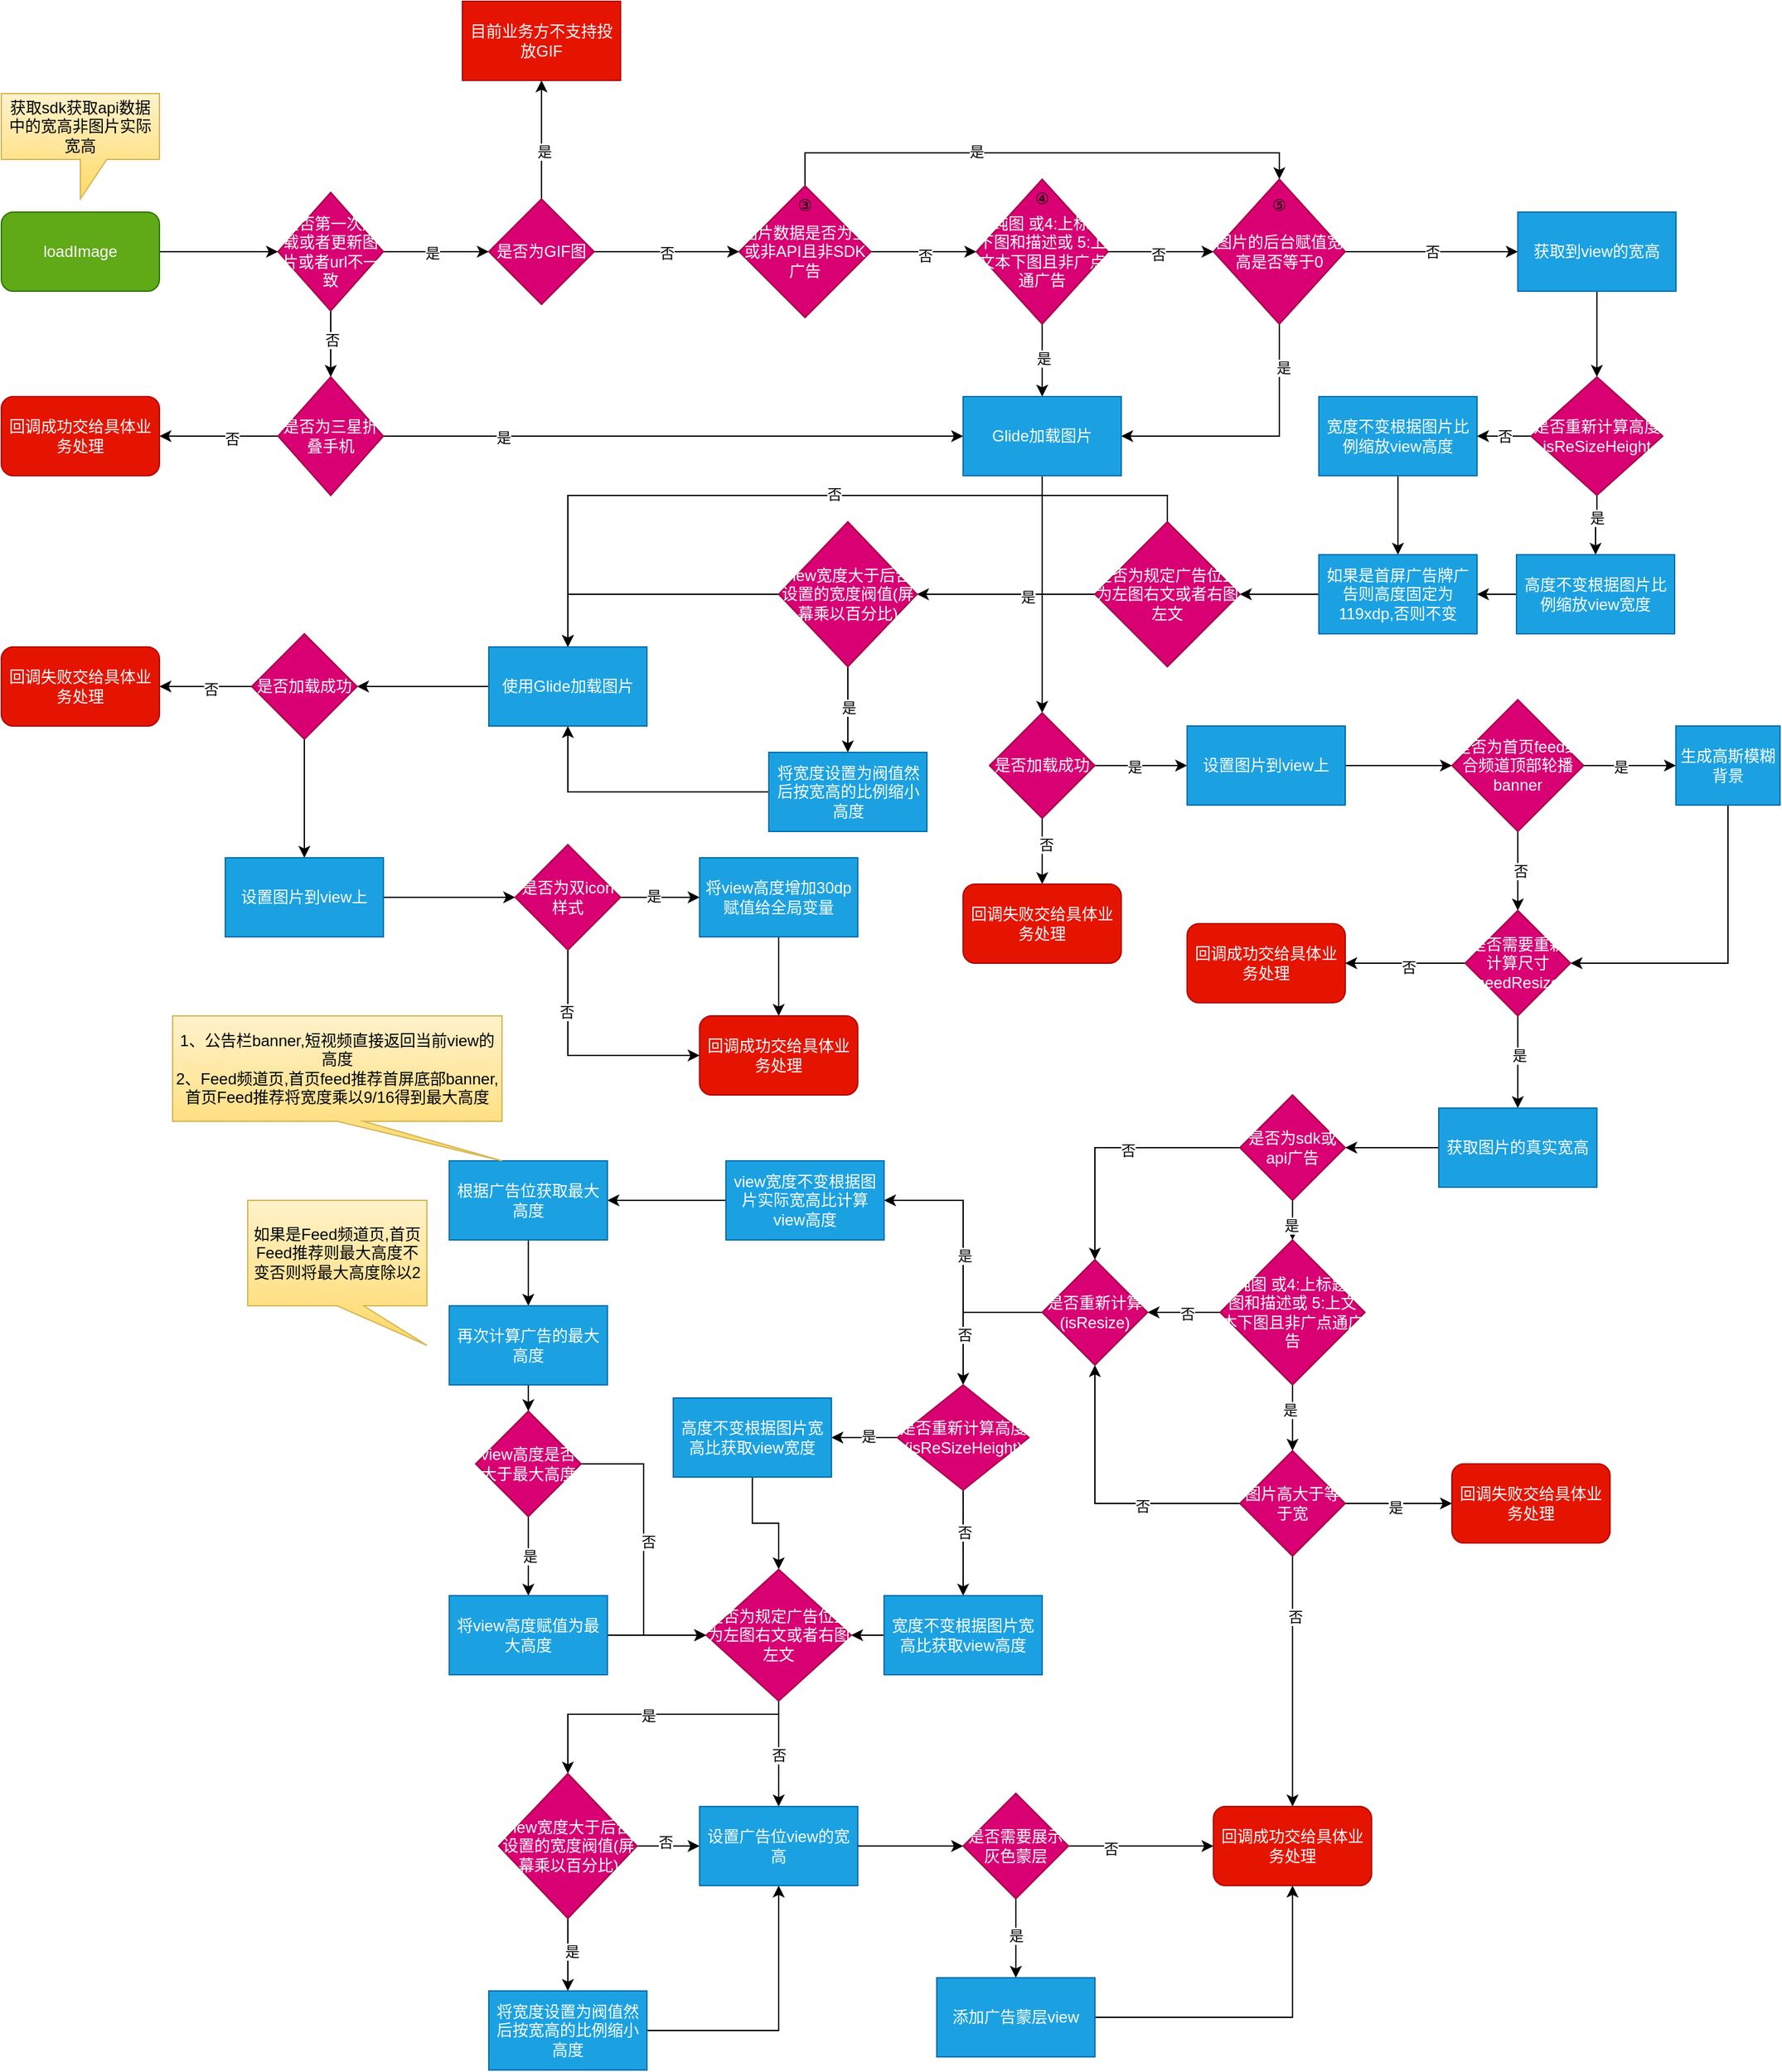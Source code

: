 <mxfile version="24.7.6">
  <diagram name="第 1 页" id="-s2dCR7IuIYRaGlUctrS">
    <mxGraphModel dx="1468" dy="763" grid="1" gridSize="10" guides="1" tooltips="1" connect="1" arrows="1" fold="1" page="1" pageScale="1" pageWidth="827" pageHeight="1169" math="0" shadow="0">
      <root>
        <mxCell id="0" />
        <mxCell id="1" parent="0" />
        <mxCell id="UE6sxcP114Fre6v7LVRV-3" value="" style="edgeStyle=orthogonalEdgeStyle;rounded=0;orthogonalLoop=1;jettySize=auto;html=1;" parent="1" source="UE6sxcP114Fre6v7LVRV-1" target="UE6sxcP114Fre6v7LVRV-2" edge="1">
          <mxGeometry relative="1" as="geometry" />
        </mxCell>
        <mxCell id="UE6sxcP114Fre6v7LVRV-1" value="loadImage" style="rounded=1;whiteSpace=wrap;html=1;fillColor=#60a917;fontColor=#ffffff;strokeColor=#2D7600;" parent="1" vertex="1">
          <mxGeometry x="90" y="240" width="120" height="60" as="geometry" />
        </mxCell>
        <mxCell id="UE6sxcP114Fre6v7LVRV-6" value="" style="edgeStyle=orthogonalEdgeStyle;rounded=0;orthogonalLoop=1;jettySize=auto;html=1;" parent="1" source="UE6sxcP114Fre6v7LVRV-2" target="UE6sxcP114Fre6v7LVRV-5" edge="1">
          <mxGeometry relative="1" as="geometry" />
        </mxCell>
        <mxCell id="12F0uaj1nr_FGg0gRZaE-1" value="是" style="edgeLabel;html=1;align=center;verticalAlign=middle;resizable=0;points=[];" vertex="1" connectable="0" parent="UE6sxcP114Fre6v7LVRV-6">
          <mxGeometry x="-0.075" y="-1" relative="1" as="geometry">
            <mxPoint as="offset" />
          </mxGeometry>
        </mxCell>
        <mxCell id="12F0uaj1nr_FGg0gRZaE-3" value="" style="edgeStyle=orthogonalEdgeStyle;rounded=0;orthogonalLoop=1;jettySize=auto;html=1;" edge="1" parent="1" source="UE6sxcP114Fre6v7LVRV-2" target="12F0uaj1nr_FGg0gRZaE-2">
          <mxGeometry relative="1" as="geometry" />
        </mxCell>
        <mxCell id="12F0uaj1nr_FGg0gRZaE-4" value="否" style="edgeLabel;html=1;align=center;verticalAlign=middle;resizable=0;points=[];" vertex="1" connectable="0" parent="12F0uaj1nr_FGg0gRZaE-3">
          <mxGeometry x="-0.127" y="1" relative="1" as="geometry">
            <mxPoint as="offset" />
          </mxGeometry>
        </mxCell>
        <mxCell id="UE6sxcP114Fre6v7LVRV-2" value="是否第一次加载或者更新图片或者url不一致" style="rhombus;whiteSpace=wrap;html=1;fillColor=#d80073;fontColor=#ffffff;strokeColor=#A50040;" parent="1" vertex="1">
          <mxGeometry x="300" y="225" width="80" height="90" as="geometry" />
        </mxCell>
        <mxCell id="UE6sxcP114Fre6v7LVRV-4" value="获取sdk获取api数据中的宽高非图片实际宽高" style="shape=callout;whiteSpace=wrap;html=1;perimeter=calloutPerimeter;fillColor=#fff2cc;strokeColor=#d6b656;gradientColor=#ffd966;" parent="1" vertex="1">
          <mxGeometry x="90" y="150" width="120" height="80" as="geometry" />
        </mxCell>
        <mxCell id="UE6sxcP114Fre6v7LVRV-8" value="" style="edgeStyle=orthogonalEdgeStyle;rounded=0;orthogonalLoop=1;jettySize=auto;html=1;" parent="1" source="UE6sxcP114Fre6v7LVRV-5" target="UE6sxcP114Fre6v7LVRV-7" edge="1">
          <mxGeometry relative="1" as="geometry" />
        </mxCell>
        <mxCell id="UE6sxcP114Fre6v7LVRV-9" value="是" style="edgeLabel;html=1;align=center;verticalAlign=middle;resizable=0;points=[];" parent="UE6sxcP114Fre6v7LVRV-8" vertex="1" connectable="0">
          <mxGeometry x="-0.2" y="-2" relative="1" as="geometry">
            <mxPoint as="offset" />
          </mxGeometry>
        </mxCell>
        <mxCell id="UE6sxcP114Fre6v7LVRV-12" value="" style="edgeStyle=orthogonalEdgeStyle;rounded=0;orthogonalLoop=1;jettySize=auto;html=1;entryX=0;entryY=0.5;entryDx=0;entryDy=0;" parent="1" source="UE6sxcP114Fre6v7LVRV-5" target="UE6sxcP114Fre6v7LVRV-13" edge="1">
          <mxGeometry relative="1" as="geometry">
            <mxPoint x="620" y="270" as="targetPoint" />
          </mxGeometry>
        </mxCell>
        <mxCell id="UE6sxcP114Fre6v7LVRV-19" value="否" style="edgeLabel;html=1;align=center;verticalAlign=middle;resizable=0;points=[];" parent="UE6sxcP114Fre6v7LVRV-12" vertex="1" connectable="0">
          <mxGeometry y="-1" relative="1" as="geometry">
            <mxPoint as="offset" />
          </mxGeometry>
        </mxCell>
        <mxCell id="UE6sxcP114Fre6v7LVRV-5" value="是否为GIF图" style="rhombus;whiteSpace=wrap;html=1;fillColor=#d80073;fontColor=#ffffff;strokeColor=#A50040;" parent="1" vertex="1">
          <mxGeometry x="460" y="230" width="80" height="80" as="geometry" />
        </mxCell>
        <mxCell id="UE6sxcP114Fre6v7LVRV-7" value="目前业务方不支持投放GIF" style="whiteSpace=wrap;html=1;fillColor=#e51400;fontColor=#ffffff;strokeColor=#B20000;" parent="1" vertex="1">
          <mxGeometry x="440" y="80" width="120" height="60" as="geometry" />
        </mxCell>
        <mxCell id="UE6sxcP114Fre6v7LVRV-17" value="" style="edgeStyle=orthogonalEdgeStyle;rounded=0;orthogonalLoop=1;jettySize=auto;html=1;" parent="1" source="UE6sxcP114Fre6v7LVRV-13" target="UE6sxcP114Fre6v7LVRV-16" edge="1">
          <mxGeometry relative="1" as="geometry" />
        </mxCell>
        <mxCell id="UE6sxcP114Fre6v7LVRV-18" value="否" style="edgeLabel;html=1;align=center;verticalAlign=middle;resizable=0;points=[];" parent="UE6sxcP114Fre6v7LVRV-17" vertex="1" connectable="0">
          <mxGeometry x="0.022" y="-3" relative="1" as="geometry">
            <mxPoint as="offset" />
          </mxGeometry>
        </mxCell>
        <mxCell id="UE6sxcP114Fre6v7LVRV-23" style="edgeStyle=orthogonalEdgeStyle;rounded=0;orthogonalLoop=1;jettySize=auto;html=1;entryX=0.5;entryY=0;entryDx=0;entryDy=0;" parent="1" source="UE6sxcP114Fre6v7LVRV-13" target="UE6sxcP114Fre6v7LVRV-20" edge="1">
          <mxGeometry relative="1" as="geometry">
            <Array as="points">
              <mxPoint x="700" y="195" />
              <mxPoint x="1060" y="195" />
            </Array>
          </mxGeometry>
        </mxCell>
        <mxCell id="UE6sxcP114Fre6v7LVRV-24" value="是" style="edgeLabel;html=1;align=center;verticalAlign=middle;resizable=0;points=[];" parent="UE6sxcP114Fre6v7LVRV-23" vertex="1" connectable="0">
          <mxGeometry x="-0.235" y="1" relative="1" as="geometry">
            <mxPoint as="offset" />
          </mxGeometry>
        </mxCell>
        <mxCell id="UE6sxcP114Fre6v7LVRV-13" value="图片数据是否为空或非API且非SDK广告" style="rhombus;whiteSpace=wrap;html=1;fillColor=#d80073;fontColor=#ffffff;strokeColor=#A50040;" parent="1" vertex="1">
          <mxGeometry x="650" y="220" width="100" height="100" as="geometry" />
        </mxCell>
        <mxCell id="UE6sxcP114Fre6v7LVRV-21" value="" style="edgeStyle=orthogonalEdgeStyle;rounded=0;orthogonalLoop=1;jettySize=auto;html=1;" parent="1" source="UE6sxcP114Fre6v7LVRV-16" target="UE6sxcP114Fre6v7LVRV-20" edge="1">
          <mxGeometry relative="1" as="geometry" />
        </mxCell>
        <mxCell id="UE6sxcP114Fre6v7LVRV-22" value="否" style="edgeLabel;html=1;align=center;verticalAlign=middle;resizable=0;points=[];" parent="UE6sxcP114Fre6v7LVRV-21" vertex="1" connectable="0">
          <mxGeometry x="-0.05" y="-2" relative="1" as="geometry">
            <mxPoint as="offset" />
          </mxGeometry>
        </mxCell>
        <mxCell id="UE6sxcP114Fre6v7LVRV-26" value="" style="edgeStyle=orthogonalEdgeStyle;rounded=0;orthogonalLoop=1;jettySize=auto;html=1;" parent="1" source="UE6sxcP114Fre6v7LVRV-16" target="UE6sxcP114Fre6v7LVRV-25" edge="1">
          <mxGeometry relative="1" as="geometry" />
        </mxCell>
        <mxCell id="UE6sxcP114Fre6v7LVRV-27" value="是" style="edgeLabel;html=1;align=center;verticalAlign=middle;resizable=0;points=[];" parent="UE6sxcP114Fre6v7LVRV-26" vertex="1" connectable="0">
          <mxGeometry x="-0.054" y="1" relative="1" as="geometry">
            <mxPoint as="offset" />
          </mxGeometry>
        </mxCell>
        <mxCell id="UE6sxcP114Fre6v7LVRV-16" value="1:纯图 或4:上标题下图和描述或 5:上文本下图且非广点通广告" style="rhombus;whiteSpace=wrap;html=1;fillColor=#d80073;fontColor=#ffffff;strokeColor=#A50040;" parent="1" vertex="1">
          <mxGeometry x="830" y="215" width="100" height="110" as="geometry" />
        </mxCell>
        <mxCell id="UE6sxcP114Fre6v7LVRV-28" style="edgeStyle=orthogonalEdgeStyle;rounded=0;orthogonalLoop=1;jettySize=auto;html=1;entryX=1;entryY=0.5;entryDx=0;entryDy=0;" parent="1" source="UE6sxcP114Fre6v7LVRV-20" target="UE6sxcP114Fre6v7LVRV-25" edge="1">
          <mxGeometry relative="1" as="geometry">
            <Array as="points">
              <mxPoint x="1060" y="410" />
            </Array>
          </mxGeometry>
        </mxCell>
        <mxCell id="UE6sxcP114Fre6v7LVRV-29" value="是" style="edgeLabel;html=1;align=center;verticalAlign=middle;resizable=0;points=[];" parent="UE6sxcP114Fre6v7LVRV-28" vertex="1" connectable="0">
          <mxGeometry x="-0.678" y="3" relative="1" as="geometry">
            <mxPoint as="offset" />
          </mxGeometry>
        </mxCell>
        <mxCell id="UE6sxcP114Fre6v7LVRV-31" value="否" style="edgeStyle=orthogonalEdgeStyle;rounded=0;orthogonalLoop=1;jettySize=auto;html=1;" parent="1" source="UE6sxcP114Fre6v7LVRV-20" target="UE6sxcP114Fre6v7LVRV-30" edge="1">
          <mxGeometry relative="1" as="geometry" />
        </mxCell>
        <mxCell id="UE6sxcP114Fre6v7LVRV-20" value="图片的后台赋值宽高是否等于0" style="rhombus;whiteSpace=wrap;html=1;fillColor=#d80073;fontColor=#ffffff;strokeColor=#A50040;" parent="1" vertex="1">
          <mxGeometry x="1010" y="215" width="100" height="110" as="geometry" />
        </mxCell>
        <mxCell id="UE6sxcP114Fre6v7LVRV-72" value="" style="edgeStyle=orthogonalEdgeStyle;rounded=0;orthogonalLoop=1;jettySize=auto;html=1;" parent="1" source="UE6sxcP114Fre6v7LVRV-25" target="UE6sxcP114Fre6v7LVRV-71" edge="1">
          <mxGeometry relative="1" as="geometry" />
        </mxCell>
        <mxCell id="UE6sxcP114Fre6v7LVRV-25" value="Glide加载图片" style="whiteSpace=wrap;html=1;fillColor=#1ba1e2;fontColor=#ffffff;strokeColor=#006EAF;" parent="1" vertex="1">
          <mxGeometry x="820" y="380" width="120" height="60" as="geometry" />
        </mxCell>
        <mxCell id="UE6sxcP114Fre6v7LVRV-33" value="" style="edgeStyle=orthogonalEdgeStyle;rounded=0;orthogonalLoop=1;jettySize=auto;html=1;" parent="1" source="UE6sxcP114Fre6v7LVRV-30" target="UE6sxcP114Fre6v7LVRV-32" edge="1">
          <mxGeometry relative="1" as="geometry" />
        </mxCell>
        <mxCell id="UE6sxcP114Fre6v7LVRV-30" value="获取到view的宽高" style="whiteSpace=wrap;html=1;fillColor=#1ba1e2;fontColor=#ffffff;strokeColor=#006EAF;" parent="1" vertex="1">
          <mxGeometry x="1241" y="240" width="120" height="60" as="geometry" />
        </mxCell>
        <mxCell id="UE6sxcP114Fre6v7LVRV-35" value="" style="edgeStyle=orthogonalEdgeStyle;rounded=0;orthogonalLoop=1;jettySize=auto;html=1;" parent="1" source="UE6sxcP114Fre6v7LVRV-32" target="UE6sxcP114Fre6v7LVRV-34" edge="1">
          <mxGeometry relative="1" as="geometry" />
        </mxCell>
        <mxCell id="UE6sxcP114Fre6v7LVRV-36" value="是" style="edgeLabel;html=1;align=center;verticalAlign=middle;resizable=0;points=[];" parent="UE6sxcP114Fre6v7LVRV-35" vertex="1" connectable="0">
          <mxGeometry x="-0.278" relative="1" as="geometry">
            <mxPoint as="offset" />
          </mxGeometry>
        </mxCell>
        <mxCell id="UE6sxcP114Fre6v7LVRV-38" value="否" style="edgeStyle=orthogonalEdgeStyle;rounded=0;orthogonalLoop=1;jettySize=auto;html=1;" parent="1" source="UE6sxcP114Fre6v7LVRV-32" target="UE6sxcP114Fre6v7LVRV-37" edge="1">
          <mxGeometry relative="1" as="geometry" />
        </mxCell>
        <mxCell id="UE6sxcP114Fre6v7LVRV-32" value="是否重新计算高度&lt;div&gt;isReSizeHeight&lt;br&gt;&lt;/div&gt;" style="rhombus;whiteSpace=wrap;html=1;fillColor=#d80073;fontColor=#ffffff;strokeColor=#A50040;" parent="1" vertex="1">
          <mxGeometry x="1251" y="365" width="100" height="90" as="geometry" />
        </mxCell>
        <mxCell id="UE6sxcP114Fre6v7LVRV-175" value="" style="edgeStyle=orthogonalEdgeStyle;rounded=0;orthogonalLoop=1;jettySize=auto;html=1;" parent="1" source="UE6sxcP114Fre6v7LVRV-34" target="UE6sxcP114Fre6v7LVRV-40" edge="1">
          <mxGeometry relative="1" as="geometry" />
        </mxCell>
        <mxCell id="UE6sxcP114Fre6v7LVRV-34" value="高度不变根据图片比例缩放view宽度" style="whiteSpace=wrap;html=1;fillColor=#1ba1e2;fontColor=#ffffff;strokeColor=#006EAF;" parent="1" vertex="1">
          <mxGeometry x="1240" y="500" width="120" height="60" as="geometry" />
        </mxCell>
        <mxCell id="UE6sxcP114Fre6v7LVRV-41" value="" style="edgeStyle=orthogonalEdgeStyle;rounded=0;orthogonalLoop=1;jettySize=auto;html=1;" parent="1" source="UE6sxcP114Fre6v7LVRV-37" target="UE6sxcP114Fre6v7LVRV-40" edge="1">
          <mxGeometry relative="1" as="geometry" />
        </mxCell>
        <mxCell id="UE6sxcP114Fre6v7LVRV-37" value="宽度不变根据图片比例缩放view高度" style="whiteSpace=wrap;html=1;fillColor=#1ba1e2;fontColor=#ffffff;strokeColor=#006EAF;" parent="1" vertex="1">
          <mxGeometry x="1090" y="380" width="120" height="60" as="geometry" />
        </mxCell>
        <mxCell id="UE6sxcP114Fre6v7LVRV-43" value="" style="edgeStyle=orthogonalEdgeStyle;rounded=0;orthogonalLoop=1;jettySize=auto;html=1;" parent="1" source="UE6sxcP114Fre6v7LVRV-40" target="UE6sxcP114Fre6v7LVRV-42" edge="1">
          <mxGeometry relative="1" as="geometry" />
        </mxCell>
        <mxCell id="UE6sxcP114Fre6v7LVRV-40" value="如果是首屏广告牌广告则高度固定为119xdp,否则不变" style="whiteSpace=wrap;html=1;fillColor=#1ba1e2;fontColor=#ffffff;strokeColor=#006EAF;" parent="1" vertex="1">
          <mxGeometry x="1090" y="500" width="120" height="60" as="geometry" />
        </mxCell>
        <mxCell id="UE6sxcP114Fre6v7LVRV-46" value="" style="edgeStyle=orthogonalEdgeStyle;rounded=0;orthogonalLoop=1;jettySize=auto;html=1;" parent="1" source="UE6sxcP114Fre6v7LVRV-42" target="UE6sxcP114Fre6v7LVRV-45" edge="1">
          <mxGeometry relative="1" as="geometry" />
        </mxCell>
        <mxCell id="UE6sxcP114Fre6v7LVRV-47" value="是" style="edgeLabel;html=1;align=center;verticalAlign=middle;resizable=0;points=[];" parent="UE6sxcP114Fre6v7LVRV-46" vertex="1" connectable="0">
          <mxGeometry x="-0.236" y="2" relative="1" as="geometry">
            <mxPoint as="offset" />
          </mxGeometry>
        </mxCell>
        <mxCell id="UE6sxcP114Fre6v7LVRV-176" style="edgeStyle=orthogonalEdgeStyle;rounded=0;orthogonalLoop=1;jettySize=auto;html=1;exitX=0.5;exitY=0;exitDx=0;exitDy=0;entryX=0.5;entryY=0;entryDx=0;entryDy=0;" parent="1" source="UE6sxcP114Fre6v7LVRV-42" target="UE6sxcP114Fre6v7LVRV-51" edge="1">
          <mxGeometry relative="1" as="geometry" />
        </mxCell>
        <mxCell id="UE6sxcP114Fre6v7LVRV-177" value="否" style="edgeLabel;html=1;align=center;verticalAlign=middle;resizable=0;points=[];" parent="UE6sxcP114Fre6v7LVRV-176" vertex="1" connectable="0">
          <mxGeometry x="-0.074" y="-1" relative="1" as="geometry">
            <mxPoint as="offset" />
          </mxGeometry>
        </mxCell>
        <mxCell id="UE6sxcP114Fre6v7LVRV-42" value="是否为规定广告位且为左图右文或者右图左文" style="rhombus;whiteSpace=wrap;html=1;fillColor=#d80073;fontColor=#ffffff;strokeColor=#A50040;" parent="1" vertex="1">
          <mxGeometry x="920" y="475" width="110" height="110" as="geometry" />
        </mxCell>
        <mxCell id="UE6sxcP114Fre6v7LVRV-49" value="" style="edgeStyle=orthogonalEdgeStyle;rounded=0;orthogonalLoop=1;jettySize=auto;html=1;" parent="1" source="UE6sxcP114Fre6v7LVRV-45" target="UE6sxcP114Fre6v7LVRV-48" edge="1">
          <mxGeometry relative="1" as="geometry" />
        </mxCell>
        <mxCell id="UE6sxcP114Fre6v7LVRV-50" value="是" style="edgeLabel;html=1;align=center;verticalAlign=middle;resizable=0;points=[];" parent="UE6sxcP114Fre6v7LVRV-49" vertex="1" connectable="0">
          <mxGeometry x="-0.044" relative="1" as="geometry">
            <mxPoint as="offset" />
          </mxGeometry>
        </mxCell>
        <mxCell id="UE6sxcP114Fre6v7LVRV-53" style="edgeStyle=orthogonalEdgeStyle;rounded=0;orthogonalLoop=1;jettySize=auto;html=1;entryX=0.5;entryY=0;entryDx=0;entryDy=0;" parent="1" source="UE6sxcP114Fre6v7LVRV-45" target="UE6sxcP114Fre6v7LVRV-51" edge="1">
          <mxGeometry relative="1" as="geometry" />
        </mxCell>
        <mxCell id="UE6sxcP114Fre6v7LVRV-45" value="view宽度大于后台设置的宽度阀值(屏幕乘以百分比)" style="rhombus;whiteSpace=wrap;html=1;fillColor=#d80073;fontColor=#ffffff;strokeColor=#A50040;" parent="1" vertex="1">
          <mxGeometry x="680" y="475" width="105" height="110" as="geometry" />
        </mxCell>
        <mxCell id="UE6sxcP114Fre6v7LVRV-52" value="" style="edgeStyle=orthogonalEdgeStyle;rounded=0;orthogonalLoop=1;jettySize=auto;html=1;" parent="1" source="UE6sxcP114Fre6v7LVRV-48" target="UE6sxcP114Fre6v7LVRV-51" edge="1">
          <mxGeometry relative="1" as="geometry" />
        </mxCell>
        <mxCell id="UE6sxcP114Fre6v7LVRV-48" value="将宽度设置为阀值然后按宽高的比例缩小高度" style="rounded=0;whiteSpace=wrap;html=1;fillColor=#1ba1e2;fontColor=#ffffff;strokeColor=#006EAF;" parent="1" vertex="1">
          <mxGeometry x="672.5" y="650" width="120" height="60" as="geometry" />
        </mxCell>
        <mxCell id="UE6sxcP114Fre6v7LVRV-55" value="" style="edgeStyle=orthogonalEdgeStyle;rounded=0;orthogonalLoop=1;jettySize=auto;html=1;" parent="1" source="UE6sxcP114Fre6v7LVRV-51" target="UE6sxcP114Fre6v7LVRV-54" edge="1">
          <mxGeometry relative="1" as="geometry" />
        </mxCell>
        <mxCell id="UE6sxcP114Fre6v7LVRV-51" value="使用Glide加载图片" style="whiteSpace=wrap;html=1;rounded=0;fillColor=#1ba1e2;fontColor=#ffffff;strokeColor=#006EAF;" parent="1" vertex="1">
          <mxGeometry x="460" y="570" width="120" height="60" as="geometry" />
        </mxCell>
        <mxCell id="UE6sxcP114Fre6v7LVRV-57" value="" style="edgeStyle=orthogonalEdgeStyle;rounded=0;orthogonalLoop=1;jettySize=auto;html=1;" parent="1" source="UE6sxcP114Fre6v7LVRV-54" target="UE6sxcP114Fre6v7LVRV-56" edge="1">
          <mxGeometry relative="1" as="geometry" />
        </mxCell>
        <mxCell id="UE6sxcP114Fre6v7LVRV-58" value="否" style="edgeLabel;html=1;align=center;verticalAlign=middle;resizable=0;points=[];" parent="UE6sxcP114Fre6v7LVRV-57" vertex="1" connectable="0">
          <mxGeometry x="-0.102" y="2" relative="1" as="geometry">
            <mxPoint as="offset" />
          </mxGeometry>
        </mxCell>
        <mxCell id="UE6sxcP114Fre6v7LVRV-60" value="" style="edgeStyle=orthogonalEdgeStyle;rounded=0;orthogonalLoop=1;jettySize=auto;html=1;" parent="1" source="UE6sxcP114Fre6v7LVRV-54" target="UE6sxcP114Fre6v7LVRV-59" edge="1">
          <mxGeometry relative="1" as="geometry" />
        </mxCell>
        <mxCell id="UE6sxcP114Fre6v7LVRV-54" value="是否加载成功" style="rhombus;whiteSpace=wrap;html=1;rounded=0;fillColor=#d80073;fontColor=#ffffff;strokeColor=#A50040;" parent="1" vertex="1">
          <mxGeometry x="280" y="560" width="80" height="80" as="geometry" />
        </mxCell>
        <mxCell id="UE6sxcP114Fre6v7LVRV-56" value="回调失败交给具体业务处理" style="rounded=1;whiteSpace=wrap;html=1;fillColor=#e51400;fontColor=#ffffff;strokeColor=#B20000;" parent="1" vertex="1">
          <mxGeometry x="90" y="570" width="120" height="60" as="geometry" />
        </mxCell>
        <mxCell id="UE6sxcP114Fre6v7LVRV-62" value="" style="edgeStyle=orthogonalEdgeStyle;rounded=0;orthogonalLoop=1;jettySize=auto;html=1;" parent="1" source="UE6sxcP114Fre6v7LVRV-59" target="UE6sxcP114Fre6v7LVRV-61" edge="1">
          <mxGeometry relative="1" as="geometry" />
        </mxCell>
        <mxCell id="UE6sxcP114Fre6v7LVRV-59" value="设置图片到view上" style="whiteSpace=wrap;html=1;rounded=0;fillColor=#1ba1e2;fontColor=#ffffff;strokeColor=#006EAF;" parent="1" vertex="1">
          <mxGeometry x="260" y="730" width="120" height="60" as="geometry" />
        </mxCell>
        <mxCell id="UE6sxcP114Fre6v7LVRV-64" value="" style="edgeStyle=orthogonalEdgeStyle;rounded=0;orthogonalLoop=1;jettySize=auto;html=1;" parent="1" source="UE6sxcP114Fre6v7LVRV-61" target="UE6sxcP114Fre6v7LVRV-63" edge="1">
          <mxGeometry relative="1" as="geometry" />
        </mxCell>
        <mxCell id="UE6sxcP114Fre6v7LVRV-66" value="是" style="edgeLabel;html=1;align=center;verticalAlign=middle;resizable=0;points=[];" parent="UE6sxcP114Fre6v7LVRV-64" vertex="1" connectable="0">
          <mxGeometry x="-0.165" y="1" relative="1" as="geometry">
            <mxPoint as="offset" />
          </mxGeometry>
        </mxCell>
        <mxCell id="UE6sxcP114Fre6v7LVRV-69" style="edgeStyle=orthogonalEdgeStyle;rounded=0;orthogonalLoop=1;jettySize=auto;html=1;entryX=0;entryY=0.5;entryDx=0;entryDy=0;" parent="1" source="UE6sxcP114Fre6v7LVRV-61" target="UE6sxcP114Fre6v7LVRV-67" edge="1">
          <mxGeometry relative="1" as="geometry">
            <Array as="points">
              <mxPoint x="520" y="880" />
            </Array>
          </mxGeometry>
        </mxCell>
        <mxCell id="UE6sxcP114Fre6v7LVRV-70" value="否" style="edgeLabel;html=1;align=center;verticalAlign=middle;resizable=0;points=[];" parent="UE6sxcP114Fre6v7LVRV-69" vertex="1" connectable="0">
          <mxGeometry x="-0.476" y="-1" relative="1" as="geometry">
            <mxPoint as="offset" />
          </mxGeometry>
        </mxCell>
        <mxCell id="UE6sxcP114Fre6v7LVRV-61" value="是否为双icon样式" style="rhombus;whiteSpace=wrap;html=1;rounded=0;fillColor=#d80073;fontColor=#ffffff;strokeColor=#A50040;" parent="1" vertex="1">
          <mxGeometry x="480" y="720" width="80" height="80" as="geometry" />
        </mxCell>
        <mxCell id="UE6sxcP114Fre6v7LVRV-68" value="" style="edgeStyle=orthogonalEdgeStyle;rounded=0;orthogonalLoop=1;jettySize=auto;html=1;" parent="1" source="UE6sxcP114Fre6v7LVRV-63" target="UE6sxcP114Fre6v7LVRV-67" edge="1">
          <mxGeometry relative="1" as="geometry" />
        </mxCell>
        <mxCell id="UE6sxcP114Fre6v7LVRV-63" value="将view高度增加30dp赋值给全局变量" style="whiteSpace=wrap;html=1;rounded=0;fillColor=#1ba1e2;fontColor=#ffffff;strokeColor=#006EAF;" parent="1" vertex="1">
          <mxGeometry x="620" y="730" width="120" height="60" as="geometry" />
        </mxCell>
        <mxCell id="UE6sxcP114Fre6v7LVRV-67" value="回调成功交给具体业务处理" style="whiteSpace=wrap;html=1;rounded=1;fillColor=#e51400;fontColor=#ffffff;strokeColor=#B20000;" parent="1" vertex="1">
          <mxGeometry x="620" y="850" width="120" height="60" as="geometry" />
        </mxCell>
        <mxCell id="UE6sxcP114Fre6v7LVRV-74" value="" style="edgeStyle=orthogonalEdgeStyle;rounded=0;orthogonalLoop=1;jettySize=auto;html=1;" parent="1" source="UE6sxcP114Fre6v7LVRV-71" target="UE6sxcP114Fre6v7LVRV-73" edge="1">
          <mxGeometry relative="1" as="geometry" />
        </mxCell>
        <mxCell id="UE6sxcP114Fre6v7LVRV-75" value="是" style="edgeLabel;html=1;align=center;verticalAlign=middle;resizable=0;points=[];" parent="UE6sxcP114Fre6v7LVRV-74" vertex="1" connectable="0">
          <mxGeometry x="-0.162" y="-1" relative="1" as="geometry">
            <mxPoint as="offset" />
          </mxGeometry>
        </mxCell>
        <mxCell id="12F0uaj1nr_FGg0gRZaE-11" value="" style="edgeStyle=orthogonalEdgeStyle;rounded=0;orthogonalLoop=1;jettySize=auto;html=1;" edge="1" parent="1" source="UE6sxcP114Fre6v7LVRV-71" target="12F0uaj1nr_FGg0gRZaE-10">
          <mxGeometry relative="1" as="geometry" />
        </mxCell>
        <mxCell id="12F0uaj1nr_FGg0gRZaE-12" value="否" style="edgeLabel;html=1;align=center;verticalAlign=middle;resizable=0;points=[];" vertex="1" connectable="0" parent="12F0uaj1nr_FGg0gRZaE-11">
          <mxGeometry x="-0.2" y="3" relative="1" as="geometry">
            <mxPoint as="offset" />
          </mxGeometry>
        </mxCell>
        <mxCell id="UE6sxcP114Fre6v7LVRV-71" value="是否加载成功" style="rhombus;whiteSpace=wrap;html=1;fillColor=#d80073;fontColor=#ffffff;strokeColor=#A50040;" parent="1" vertex="1">
          <mxGeometry x="840" y="620" width="80" height="80" as="geometry" />
        </mxCell>
        <mxCell id="UE6sxcP114Fre6v7LVRV-77" value="" style="edgeStyle=orthogonalEdgeStyle;rounded=0;orthogonalLoop=1;jettySize=auto;html=1;" parent="1" source="UE6sxcP114Fre6v7LVRV-73" target="UE6sxcP114Fre6v7LVRV-76" edge="1">
          <mxGeometry relative="1" as="geometry" />
        </mxCell>
        <mxCell id="UE6sxcP114Fre6v7LVRV-73" value="设置图片到view上" style="whiteSpace=wrap;html=1;rounded=0;fillColor=#1ba1e2;fontColor=#ffffff;strokeColor=#006EAF;" parent="1" vertex="1">
          <mxGeometry x="990" y="630" width="120" height="60" as="geometry" />
        </mxCell>
        <mxCell id="UE6sxcP114Fre6v7LVRV-79" value="" style="edgeStyle=orthogonalEdgeStyle;rounded=0;orthogonalLoop=1;jettySize=auto;html=1;" parent="1" source="UE6sxcP114Fre6v7LVRV-76" target="UE6sxcP114Fre6v7LVRV-78" edge="1">
          <mxGeometry relative="1" as="geometry" />
        </mxCell>
        <mxCell id="UE6sxcP114Fre6v7LVRV-80" value="是" style="edgeLabel;html=1;align=center;verticalAlign=middle;resizable=0;points=[];" parent="UE6sxcP114Fre6v7LVRV-79" vertex="1" connectable="0">
          <mxGeometry x="-0.209" y="-1" relative="1" as="geometry">
            <mxPoint as="offset" />
          </mxGeometry>
        </mxCell>
        <mxCell id="UE6sxcP114Fre6v7LVRV-82" value="" style="edgeStyle=orthogonalEdgeStyle;rounded=0;orthogonalLoop=1;jettySize=auto;html=1;" parent="1" source="UE6sxcP114Fre6v7LVRV-76" target="UE6sxcP114Fre6v7LVRV-81" edge="1">
          <mxGeometry relative="1" as="geometry" />
        </mxCell>
        <mxCell id="UE6sxcP114Fre6v7LVRV-83" value="否" style="edgeLabel;html=1;align=center;verticalAlign=middle;resizable=0;points=[];" parent="UE6sxcP114Fre6v7LVRV-82" vertex="1" connectable="0">
          <mxGeometry x="-0.011" y="2" relative="1" as="geometry">
            <mxPoint as="offset" />
          </mxGeometry>
        </mxCell>
        <mxCell id="UE6sxcP114Fre6v7LVRV-76" value="是否为首页feed综合频道顶部轮播banner" style="rhombus;whiteSpace=wrap;html=1;rounded=0;fillColor=#d80073;fontColor=#ffffff;strokeColor=#A50040;" parent="1" vertex="1">
          <mxGeometry x="1191" y="610" width="100" height="100" as="geometry" />
        </mxCell>
        <mxCell id="UE6sxcP114Fre6v7LVRV-84" style="edgeStyle=orthogonalEdgeStyle;rounded=0;orthogonalLoop=1;jettySize=auto;html=1;entryX=1;entryY=0.5;entryDx=0;entryDy=0;" parent="1" source="UE6sxcP114Fre6v7LVRV-78" target="UE6sxcP114Fre6v7LVRV-81" edge="1">
          <mxGeometry relative="1" as="geometry">
            <Array as="points">
              <mxPoint x="1401" y="810" />
            </Array>
          </mxGeometry>
        </mxCell>
        <mxCell id="UE6sxcP114Fre6v7LVRV-78" value="生成高斯模糊背景" style="whiteSpace=wrap;html=1;rounded=0;fillColor=#1ba1e2;fontColor=#ffffff;strokeColor=#006EAF;" parent="1" vertex="1">
          <mxGeometry x="1361" y="630" width="79" height="60" as="geometry" />
        </mxCell>
        <mxCell id="UE6sxcP114Fre6v7LVRV-86" value="" style="edgeStyle=orthogonalEdgeStyle;rounded=0;orthogonalLoop=1;jettySize=auto;html=1;entryX=1;entryY=0.5;entryDx=0;entryDy=0;" parent="1" source="UE6sxcP114Fre6v7LVRV-81" target="UE6sxcP114Fre6v7LVRV-87" edge="1">
          <mxGeometry relative="1" as="geometry">
            <mxPoint x="1141" y="810" as="targetPoint" />
          </mxGeometry>
        </mxCell>
        <mxCell id="UE6sxcP114Fre6v7LVRV-88" value="否" style="edgeLabel;html=1;align=center;verticalAlign=middle;resizable=0;points=[];" parent="UE6sxcP114Fre6v7LVRV-86" vertex="1" connectable="0">
          <mxGeometry x="-0.056" y="3" relative="1" as="geometry">
            <mxPoint as="offset" />
          </mxGeometry>
        </mxCell>
        <mxCell id="UE6sxcP114Fre6v7LVRV-90" value="" style="edgeStyle=orthogonalEdgeStyle;rounded=0;orthogonalLoop=1;jettySize=auto;html=1;" parent="1" source="UE6sxcP114Fre6v7LVRV-81" target="UE6sxcP114Fre6v7LVRV-89" edge="1">
          <mxGeometry relative="1" as="geometry" />
        </mxCell>
        <mxCell id="UE6sxcP114Fre6v7LVRV-91" value="是" style="edgeLabel;html=1;align=center;verticalAlign=middle;resizable=0;points=[];" parent="UE6sxcP114Fre6v7LVRV-90" vertex="1" connectable="0">
          <mxGeometry x="-0.159" y="1" relative="1" as="geometry">
            <mxPoint as="offset" />
          </mxGeometry>
        </mxCell>
        <mxCell id="UE6sxcP114Fre6v7LVRV-81" value="是否需要重新计算尺寸(needResize)" style="rhombus;whiteSpace=wrap;html=1;fillColor=#d80073;fontColor=#ffffff;strokeColor=#A50040;" parent="1" vertex="1">
          <mxGeometry x="1201" y="770" width="80" height="80" as="geometry" />
        </mxCell>
        <mxCell id="UE6sxcP114Fre6v7LVRV-87" value="回调成功交给具体业务处理" style="whiteSpace=wrap;html=1;rounded=1;fillColor=#e51400;fontColor=#ffffff;strokeColor=#B20000;" parent="1" vertex="1">
          <mxGeometry x="990" y="780" width="120" height="60" as="geometry" />
        </mxCell>
        <mxCell id="UE6sxcP114Fre6v7LVRV-93" value="" style="edgeStyle=orthogonalEdgeStyle;rounded=0;orthogonalLoop=1;jettySize=auto;html=1;" parent="1" source="UE6sxcP114Fre6v7LVRV-89" target="UE6sxcP114Fre6v7LVRV-92" edge="1">
          <mxGeometry relative="1" as="geometry" />
        </mxCell>
        <mxCell id="UE6sxcP114Fre6v7LVRV-89" value="获取图片的真实宽高" style="rounded=0;whiteSpace=wrap;html=1;fillColor=#1ba1e2;fontColor=#ffffff;strokeColor=#006EAF;" parent="1" vertex="1">
          <mxGeometry x="1181" y="920" width="120" height="60" as="geometry" />
        </mxCell>
        <mxCell id="UE6sxcP114Fre6v7LVRV-95" value="" style="edgeStyle=orthogonalEdgeStyle;rounded=0;orthogonalLoop=1;jettySize=auto;html=1;" parent="1" source="UE6sxcP114Fre6v7LVRV-92" target="UE6sxcP114Fre6v7LVRV-94" edge="1">
          <mxGeometry relative="1" as="geometry" />
        </mxCell>
        <mxCell id="UE6sxcP114Fre6v7LVRV-96" value="是" style="edgeLabel;html=1;align=center;verticalAlign=middle;resizable=0;points=[];" parent="UE6sxcP114Fre6v7LVRV-95" vertex="1" connectable="0">
          <mxGeometry x="-0.166" y="1" relative="1" as="geometry">
            <mxPoint as="offset" />
          </mxGeometry>
        </mxCell>
        <mxCell id="UE6sxcP114Fre6v7LVRV-101" style="edgeStyle=orthogonalEdgeStyle;rounded=0;orthogonalLoop=1;jettySize=auto;html=1;entryX=0.5;entryY=0;entryDx=0;entryDy=0;" parent="1" source="UE6sxcP114Fre6v7LVRV-92" target="UE6sxcP114Fre6v7LVRV-110" edge="1">
          <mxGeometry relative="1" as="geometry">
            <mxPoint x="930" y="1050" as="targetPoint" />
          </mxGeometry>
        </mxCell>
        <mxCell id="UE6sxcP114Fre6v7LVRV-102" value="否" style="edgeLabel;html=1;align=center;verticalAlign=middle;resizable=0;points=[];" parent="UE6sxcP114Fre6v7LVRV-101" vertex="1" connectable="0">
          <mxGeometry x="-0.123" y="2" relative="1" as="geometry">
            <mxPoint as="offset" />
          </mxGeometry>
        </mxCell>
        <mxCell id="UE6sxcP114Fre6v7LVRV-92" value="是否为sdk或api广告" style="rhombus;whiteSpace=wrap;html=1;rounded=0;fillColor=#d80073;fontColor=#ffffff;strokeColor=#A50040;" parent="1" vertex="1">
          <mxGeometry x="1030" y="910" width="80" height="80" as="geometry" />
        </mxCell>
        <mxCell id="UE6sxcP114Fre6v7LVRV-106" value="" style="edgeStyle=orthogonalEdgeStyle;rounded=0;orthogonalLoop=1;jettySize=auto;html=1;" parent="1" source="UE6sxcP114Fre6v7LVRV-94" target="UE6sxcP114Fre6v7LVRV-105" edge="1">
          <mxGeometry relative="1" as="geometry" />
        </mxCell>
        <mxCell id="UE6sxcP114Fre6v7LVRV-109" value="是" style="edgeLabel;html=1;align=center;verticalAlign=middle;resizable=0;points=[];" parent="UE6sxcP114Fre6v7LVRV-106" vertex="1" connectable="0">
          <mxGeometry x="-0.245" y="-2" relative="1" as="geometry">
            <mxPoint as="offset" />
          </mxGeometry>
        </mxCell>
        <mxCell id="UE6sxcP114Fre6v7LVRV-111" value="" style="edgeStyle=orthogonalEdgeStyle;rounded=0;orthogonalLoop=1;jettySize=auto;html=1;" parent="1" source="UE6sxcP114Fre6v7LVRV-94" target="UE6sxcP114Fre6v7LVRV-110" edge="1">
          <mxGeometry relative="1" as="geometry" />
        </mxCell>
        <mxCell id="UE6sxcP114Fre6v7LVRV-112" value="否" style="edgeLabel;html=1;align=center;verticalAlign=middle;resizable=0;points=[];" parent="UE6sxcP114Fre6v7LVRV-111" vertex="1" connectable="0">
          <mxGeometry x="-0.118" y="1" relative="1" as="geometry">
            <mxPoint x="-1" as="offset" />
          </mxGeometry>
        </mxCell>
        <mxCell id="UE6sxcP114Fre6v7LVRV-94" value="1:纯图 或4:上标题下图和描述或 5:上文本下图且非广点通广告" style="rhombus;whiteSpace=wrap;html=1;rounded=0;fillColor=#d80073;fontColor=#ffffff;strokeColor=#A50040;" parent="1" vertex="1">
          <mxGeometry x="1015" y="1020" width="110" height="110" as="geometry" />
        </mxCell>
        <mxCell id="UE6sxcP114Fre6v7LVRV-103" value="回调失败交给具体业务处理" style="rounded=1;whiteSpace=wrap;html=1;fillColor=#e51400;fontColor=#ffffff;strokeColor=#B20000;" parent="1" vertex="1">
          <mxGeometry x="1191" y="1190" width="120" height="60" as="geometry" />
        </mxCell>
        <mxCell id="UE6sxcP114Fre6v7LVRV-107" value="" style="edgeStyle=orthogonalEdgeStyle;rounded=0;orthogonalLoop=1;jettySize=auto;html=1;" parent="1" source="UE6sxcP114Fre6v7LVRV-105" target="UE6sxcP114Fre6v7LVRV-103" edge="1">
          <mxGeometry relative="1" as="geometry" />
        </mxCell>
        <mxCell id="UE6sxcP114Fre6v7LVRV-108" value="是" style="edgeLabel;html=1;align=center;verticalAlign=middle;resizable=0;points=[];" parent="UE6sxcP114Fre6v7LVRV-107" vertex="1" connectable="0">
          <mxGeometry x="-0.078" y="-3" relative="1" as="geometry">
            <mxPoint as="offset" />
          </mxGeometry>
        </mxCell>
        <mxCell id="UE6sxcP114Fre6v7LVRV-113" style="edgeStyle=orthogonalEdgeStyle;rounded=0;orthogonalLoop=1;jettySize=auto;html=1;entryX=0.5;entryY=1;entryDx=0;entryDy=0;" parent="1" source="UE6sxcP114Fre6v7LVRV-105" target="UE6sxcP114Fre6v7LVRV-110" edge="1">
          <mxGeometry relative="1" as="geometry" />
        </mxCell>
        <mxCell id="UE6sxcP114Fre6v7LVRV-114" value="否" style="edgeLabel;html=1;align=center;verticalAlign=middle;resizable=0;points=[];" parent="UE6sxcP114Fre6v7LVRV-113" vertex="1" connectable="0">
          <mxGeometry x="-0.321" y="2" relative="1" as="geometry">
            <mxPoint x="-1" as="offset" />
          </mxGeometry>
        </mxCell>
        <mxCell id="UE6sxcP114Fre6v7LVRV-178" style="edgeStyle=orthogonalEdgeStyle;rounded=0;orthogonalLoop=1;jettySize=auto;html=1;" parent="1" source="UE6sxcP114Fre6v7LVRV-105" target="UE6sxcP114Fre6v7LVRV-168" edge="1">
          <mxGeometry relative="1" as="geometry" />
        </mxCell>
        <mxCell id="UE6sxcP114Fre6v7LVRV-179" value="否" style="edgeLabel;html=1;align=center;verticalAlign=middle;resizable=0;points=[];" parent="UE6sxcP114Fre6v7LVRV-178" vertex="1" connectable="0">
          <mxGeometry x="-0.517" y="2" relative="1" as="geometry">
            <mxPoint as="offset" />
          </mxGeometry>
        </mxCell>
        <mxCell id="UE6sxcP114Fre6v7LVRV-105" value="图片高大于等于宽" style="rhombus;whiteSpace=wrap;html=1;rounded=0;fillColor=#d80073;fontColor=#ffffff;strokeColor=#A50040;" parent="1" vertex="1">
          <mxGeometry x="1030" y="1180" width="80" height="80" as="geometry" />
        </mxCell>
        <mxCell id="UE6sxcP114Fre6v7LVRV-116" style="edgeStyle=orthogonalEdgeStyle;rounded=0;orthogonalLoop=1;jettySize=auto;html=1;entryX=1;entryY=0.5;entryDx=0;entryDy=0;" parent="1" source="UE6sxcP114Fre6v7LVRV-110" target="UE6sxcP114Fre6v7LVRV-115" edge="1">
          <mxGeometry relative="1" as="geometry" />
        </mxCell>
        <mxCell id="UE6sxcP114Fre6v7LVRV-117" value="是" style="edgeLabel;html=1;align=center;verticalAlign=middle;resizable=0;points=[];" parent="UE6sxcP114Fre6v7LVRV-116" vertex="1" connectable="0">
          <mxGeometry x="-0.006" y="-1" relative="1" as="geometry">
            <mxPoint y="-1" as="offset" />
          </mxGeometry>
        </mxCell>
        <mxCell id="UE6sxcP114Fre6v7LVRV-140" style="edgeStyle=orthogonalEdgeStyle;rounded=0;orthogonalLoop=1;jettySize=auto;html=1;entryX=0.5;entryY=0;entryDx=0;entryDy=0;" parent="1" source="UE6sxcP114Fre6v7LVRV-110" target="UE6sxcP114Fre6v7LVRV-139" edge="1">
          <mxGeometry relative="1" as="geometry" />
        </mxCell>
        <mxCell id="UE6sxcP114Fre6v7LVRV-141" value="否" style="edgeLabel;html=1;align=center;verticalAlign=middle;resizable=0;points=[];" parent="UE6sxcP114Fre6v7LVRV-140" vertex="1" connectable="0">
          <mxGeometry x="0.343" y="1" relative="1" as="geometry">
            <mxPoint as="offset" />
          </mxGeometry>
        </mxCell>
        <mxCell id="UE6sxcP114Fre6v7LVRV-110" value="是否重新计算(isResize)" style="rhombus;whiteSpace=wrap;html=1;fillColor=#d80073;fontColor=#ffffff;strokeColor=#A50040;" parent="1" vertex="1">
          <mxGeometry x="880" y="1035" width="80" height="80" as="geometry" />
        </mxCell>
        <mxCell id="UE6sxcP114Fre6v7LVRV-119" value="" style="edgeStyle=orthogonalEdgeStyle;rounded=0;orthogonalLoop=1;jettySize=auto;html=1;" parent="1" source="UE6sxcP114Fre6v7LVRV-115" target="UE6sxcP114Fre6v7LVRV-118" edge="1">
          <mxGeometry relative="1" as="geometry" />
        </mxCell>
        <mxCell id="UE6sxcP114Fre6v7LVRV-115" value="view宽度不变根据图片实际宽高比计算view高度" style="rounded=0;whiteSpace=wrap;html=1;fillColor=#1ba1e2;fontColor=#ffffff;strokeColor=#006EAF;" parent="1" vertex="1">
          <mxGeometry x="640" y="960" width="120" height="60" as="geometry" />
        </mxCell>
        <mxCell id="UE6sxcP114Fre6v7LVRV-122" value="" style="edgeStyle=orthogonalEdgeStyle;rounded=0;orthogonalLoop=1;jettySize=auto;html=1;" parent="1" source="UE6sxcP114Fre6v7LVRV-118" target="UE6sxcP114Fre6v7LVRV-121" edge="1">
          <mxGeometry relative="1" as="geometry" />
        </mxCell>
        <mxCell id="UE6sxcP114Fre6v7LVRV-118" value="根据广告位获取最大高度" style="rounded=0;whiteSpace=wrap;html=1;fillColor=#1ba1e2;fontColor=#ffffff;strokeColor=#006EAF;" parent="1" vertex="1">
          <mxGeometry x="430" y="960" width="120" height="60" as="geometry" />
        </mxCell>
        <mxCell id="UE6sxcP114Fre6v7LVRV-120" value="1、公告栏banner,短视频直接返回当前view的高度&lt;div&gt;2、Feed频道页,首页feed推荐首屏底部banner,首页Feed推荐将宽度乘以9/16得到最大高度&lt;/div&gt;" style="shape=callout;whiteSpace=wrap;html=1;perimeter=calloutPerimeter;position2=1;fillColor=#fff2cc;gradientColor=#ffd966;strokeColor=#d6b656;" parent="1" vertex="1">
          <mxGeometry x="220" y="850" width="250" height="110" as="geometry" />
        </mxCell>
        <mxCell id="UE6sxcP114Fre6v7LVRV-127" value="" style="edgeStyle=orthogonalEdgeStyle;rounded=0;orthogonalLoop=1;jettySize=auto;html=1;" parent="1" source="UE6sxcP114Fre6v7LVRV-121" target="UE6sxcP114Fre6v7LVRV-126" edge="1">
          <mxGeometry relative="1" as="geometry" />
        </mxCell>
        <mxCell id="UE6sxcP114Fre6v7LVRV-121" value="再次计算广告的最大高度" style="rounded=0;whiteSpace=wrap;html=1;fillColor=#1ba1e2;fontColor=#ffffff;strokeColor=#006EAF;" parent="1" vertex="1">
          <mxGeometry x="430" y="1070" width="120" height="60" as="geometry" />
        </mxCell>
        <mxCell id="UE6sxcP114Fre6v7LVRV-123" value="如果是Feed频道页,首页Feed推荐则最大高度不变否则将最大高度除以2" style="shape=callout;whiteSpace=wrap;html=1;perimeter=calloutPerimeter;position2=1;fillColor=#fff2cc;gradientColor=#ffd966;strokeColor=#d6b656;" parent="1" vertex="1">
          <mxGeometry x="277" y="990" width="136" height="110" as="geometry" />
        </mxCell>
        <mxCell id="UE6sxcP114Fre6v7LVRV-129" value="" style="edgeStyle=orthogonalEdgeStyle;rounded=0;orthogonalLoop=1;jettySize=auto;html=1;" parent="1" source="UE6sxcP114Fre6v7LVRV-126" target="UE6sxcP114Fre6v7LVRV-128" edge="1">
          <mxGeometry relative="1" as="geometry" />
        </mxCell>
        <mxCell id="UE6sxcP114Fre6v7LVRV-130" value="是" style="edgeLabel;html=1;align=center;verticalAlign=middle;resizable=0;points=[];" parent="UE6sxcP114Fre6v7LVRV-129" vertex="1" connectable="0">
          <mxGeometry x="-0.003" y="1" relative="1" as="geometry">
            <mxPoint as="offset" />
          </mxGeometry>
        </mxCell>
        <mxCell id="UE6sxcP114Fre6v7LVRV-154" style="edgeStyle=orthogonalEdgeStyle;rounded=0;orthogonalLoop=1;jettySize=auto;html=1;entryX=0;entryY=0.5;entryDx=0;entryDy=0;" parent="1" source="UE6sxcP114Fre6v7LVRV-126" target="UE6sxcP114Fre6v7LVRV-150" edge="1">
          <mxGeometry relative="1" as="geometry" />
        </mxCell>
        <mxCell id="UE6sxcP114Fre6v7LVRV-155" value="否" style="edgeLabel;html=1;align=center;verticalAlign=middle;resizable=0;points=[];" parent="UE6sxcP114Fre6v7LVRV-154" vertex="1" connectable="0">
          <mxGeometry x="-0.068" y="3" relative="1" as="geometry">
            <mxPoint y="1" as="offset" />
          </mxGeometry>
        </mxCell>
        <mxCell id="UE6sxcP114Fre6v7LVRV-126" value="view高度是否大于最大高度" style="rhombus;whiteSpace=wrap;html=1;rounded=0;fillColor=#d80073;fontColor=#ffffff;strokeColor=#A50040;" parent="1" vertex="1">
          <mxGeometry x="450" y="1150" width="80" height="80" as="geometry" />
        </mxCell>
        <mxCell id="UE6sxcP114Fre6v7LVRV-152" value="" style="edgeStyle=orthogonalEdgeStyle;rounded=0;orthogonalLoop=1;jettySize=auto;html=1;" parent="1" source="UE6sxcP114Fre6v7LVRV-128" target="UE6sxcP114Fre6v7LVRV-150" edge="1">
          <mxGeometry relative="1" as="geometry" />
        </mxCell>
        <mxCell id="UE6sxcP114Fre6v7LVRV-128" value="将view高度赋值为最大高度" style="whiteSpace=wrap;html=1;rounded=0;fillColor=#1ba1e2;fontColor=#ffffff;strokeColor=#006EAF;" parent="1" vertex="1">
          <mxGeometry x="430" y="1290" width="120" height="60" as="geometry" />
        </mxCell>
        <mxCell id="UE6sxcP114Fre6v7LVRV-145" value="" style="edgeStyle=orthogonalEdgeStyle;rounded=0;orthogonalLoop=1;jettySize=auto;html=1;" parent="1" source="UE6sxcP114Fre6v7LVRV-139" target="UE6sxcP114Fre6v7LVRV-144" edge="1">
          <mxGeometry relative="1" as="geometry" />
        </mxCell>
        <mxCell id="UE6sxcP114Fre6v7LVRV-146" value="是" style="edgeLabel;html=1;align=center;verticalAlign=middle;resizable=0;points=[];" parent="UE6sxcP114Fre6v7LVRV-145" vertex="1" connectable="0">
          <mxGeometry x="-0.096" y="-1" relative="1" as="geometry">
            <mxPoint as="offset" />
          </mxGeometry>
        </mxCell>
        <mxCell id="UE6sxcP114Fre6v7LVRV-148" value="" style="edgeStyle=orthogonalEdgeStyle;rounded=0;orthogonalLoop=1;jettySize=auto;html=1;" parent="1" source="UE6sxcP114Fre6v7LVRV-139" target="UE6sxcP114Fre6v7LVRV-147" edge="1">
          <mxGeometry relative="1" as="geometry" />
        </mxCell>
        <mxCell id="12F0uaj1nr_FGg0gRZaE-13" value="否" style="edgeLabel;html=1;align=center;verticalAlign=middle;resizable=0;points=[];" vertex="1" connectable="0" parent="UE6sxcP114Fre6v7LVRV-148">
          <mxGeometry x="-0.2" y="1" relative="1" as="geometry">
            <mxPoint as="offset" />
          </mxGeometry>
        </mxCell>
        <mxCell id="UE6sxcP114Fre6v7LVRV-139" value="是否重新计算高度(isReSizeHeight)" style="rhombus;whiteSpace=wrap;html=1;fillColor=#d80073;fontColor=#ffffff;strokeColor=#A50040;" parent="1" vertex="1">
          <mxGeometry x="770" y="1130" width="100" height="80" as="geometry" />
        </mxCell>
        <mxCell id="UE6sxcP114Fre6v7LVRV-151" value="" style="edgeStyle=orthogonalEdgeStyle;rounded=0;orthogonalLoop=1;jettySize=auto;html=1;" parent="1" source="UE6sxcP114Fre6v7LVRV-144" target="UE6sxcP114Fre6v7LVRV-150" edge="1">
          <mxGeometry relative="1" as="geometry" />
        </mxCell>
        <mxCell id="UE6sxcP114Fre6v7LVRV-144" value="高度不变根据图片宽高比获取view宽度" style="whiteSpace=wrap;html=1;fillColor=#1ba1e2;fontColor=#ffffff;strokeColor=#006EAF;" parent="1" vertex="1">
          <mxGeometry x="600" y="1140" width="120" height="60" as="geometry" />
        </mxCell>
        <mxCell id="UE6sxcP114Fre6v7LVRV-153" value="" style="edgeStyle=orthogonalEdgeStyle;rounded=0;orthogonalLoop=1;jettySize=auto;html=1;" parent="1" source="UE6sxcP114Fre6v7LVRV-147" target="UE6sxcP114Fre6v7LVRV-150" edge="1">
          <mxGeometry relative="1" as="geometry" />
        </mxCell>
        <mxCell id="UE6sxcP114Fre6v7LVRV-147" value="宽度不变根据图片宽高比获取view高度" style="whiteSpace=wrap;html=1;fillColor=#1ba1e2;fontColor=#ffffff;strokeColor=#006EAF;" parent="1" vertex="1">
          <mxGeometry x="760" y="1290" width="120" height="60" as="geometry" />
        </mxCell>
        <mxCell id="UE6sxcP114Fre6v7LVRV-157" value="" style="edgeStyle=orthogonalEdgeStyle;rounded=0;orthogonalLoop=1;jettySize=auto;html=1;" parent="1" source="UE6sxcP114Fre6v7LVRV-150" target="UE6sxcP114Fre6v7LVRV-156" edge="1">
          <mxGeometry relative="1" as="geometry">
            <Array as="points">
              <mxPoint x="680" y="1380" />
              <mxPoint x="520" y="1380" />
            </Array>
          </mxGeometry>
        </mxCell>
        <mxCell id="UE6sxcP114Fre6v7LVRV-180" value="是" style="edgeLabel;html=1;align=center;verticalAlign=middle;resizable=0;points=[];" parent="UE6sxcP114Fre6v7LVRV-157" vertex="1" connectable="0">
          <mxGeometry x="0.015" y="1" relative="1" as="geometry">
            <mxPoint as="offset" />
          </mxGeometry>
        </mxCell>
        <mxCell id="UE6sxcP114Fre6v7LVRV-185" style="edgeStyle=orthogonalEdgeStyle;rounded=0;orthogonalLoop=1;jettySize=auto;html=1;" parent="1" source="UE6sxcP114Fre6v7LVRV-150" target="UE6sxcP114Fre6v7LVRV-161" edge="1">
          <mxGeometry relative="1" as="geometry" />
        </mxCell>
        <mxCell id="UE6sxcP114Fre6v7LVRV-186" value="否" style="edgeLabel;html=1;align=center;verticalAlign=middle;resizable=0;points=[];" parent="UE6sxcP114Fre6v7LVRV-185" vertex="1" connectable="0">
          <mxGeometry x="-0.493" y="1" relative="1" as="geometry">
            <mxPoint x="-1" y="20" as="offset" />
          </mxGeometry>
        </mxCell>
        <mxCell id="UE6sxcP114Fre6v7LVRV-150" value="是否为规定广告位且为左图右文或者右图左文" style="rhombus;whiteSpace=wrap;html=1;fillColor=#d80073;fontColor=#ffffff;strokeColor=#A50040;" parent="1" vertex="1">
          <mxGeometry x="625" y="1270" width="110" height="100" as="geometry" />
        </mxCell>
        <mxCell id="UE6sxcP114Fre6v7LVRV-159" value="" style="edgeStyle=orthogonalEdgeStyle;rounded=0;orthogonalLoop=1;jettySize=auto;html=1;" parent="1" source="UE6sxcP114Fre6v7LVRV-156" target="UE6sxcP114Fre6v7LVRV-158" edge="1">
          <mxGeometry relative="1" as="geometry" />
        </mxCell>
        <mxCell id="UE6sxcP114Fre6v7LVRV-160" value="是" style="edgeLabel;html=1;align=center;verticalAlign=middle;resizable=0;points=[];" parent="UE6sxcP114Fre6v7LVRV-159" vertex="1" connectable="0">
          <mxGeometry x="-0.1" y="3" relative="1" as="geometry">
            <mxPoint as="offset" />
          </mxGeometry>
        </mxCell>
        <mxCell id="UE6sxcP114Fre6v7LVRV-164" value="" style="edgeStyle=orthogonalEdgeStyle;rounded=0;orthogonalLoop=1;jettySize=auto;html=1;" parent="1" source="UE6sxcP114Fre6v7LVRV-156" target="UE6sxcP114Fre6v7LVRV-161" edge="1">
          <mxGeometry relative="1" as="geometry" />
        </mxCell>
        <mxCell id="UE6sxcP114Fre6v7LVRV-165" value="否" style="edgeLabel;html=1;align=center;verticalAlign=middle;resizable=0;points=[];" parent="UE6sxcP114Fre6v7LVRV-164" vertex="1" connectable="0">
          <mxGeometry x="-0.095" y="3" relative="1" as="geometry">
            <mxPoint as="offset" />
          </mxGeometry>
        </mxCell>
        <mxCell id="UE6sxcP114Fre6v7LVRV-156" value="view宽度大于后台设置的宽度阀值(屏幕乘以百分比)" style="rhombus;whiteSpace=wrap;html=1;fillColor=#d80073;fontColor=#ffffff;strokeColor=#A50040;" parent="1" vertex="1">
          <mxGeometry x="467.5" y="1425" width="105" height="110" as="geometry" />
        </mxCell>
        <mxCell id="UE6sxcP114Fre6v7LVRV-162" style="edgeStyle=orthogonalEdgeStyle;rounded=0;orthogonalLoop=1;jettySize=auto;html=1;entryX=0.5;entryY=1;entryDx=0;entryDy=0;" parent="1" source="UE6sxcP114Fre6v7LVRV-158" target="UE6sxcP114Fre6v7LVRV-161" edge="1">
          <mxGeometry relative="1" as="geometry">
            <Array as="points">
              <mxPoint x="680" y="1620" />
            </Array>
          </mxGeometry>
        </mxCell>
        <mxCell id="UE6sxcP114Fre6v7LVRV-158" value="将宽度设置为阀值然后按宽高的比例缩小高度" style="rounded=0;whiteSpace=wrap;html=1;fillColor=#1ba1e2;fontColor=#ffffff;strokeColor=#006EAF;" parent="1" vertex="1">
          <mxGeometry x="460" y="1590" width="120" height="60" as="geometry" />
        </mxCell>
        <mxCell id="UE6sxcP114Fre6v7LVRV-161" value="设置广告位view的宽高" style="rounded=0;whiteSpace=wrap;html=1;fillColor=#1ba1e2;fontColor=#ffffff;strokeColor=#006EAF;" parent="1" vertex="1">
          <mxGeometry x="620" y="1450" width="120" height="60" as="geometry" />
        </mxCell>
        <mxCell id="UE6sxcP114Fre6v7LVRV-173" style="edgeStyle=orthogonalEdgeStyle;rounded=0;orthogonalLoop=1;jettySize=auto;html=1;" parent="1" source="UE6sxcP114Fre6v7LVRV-166" target="UE6sxcP114Fre6v7LVRV-168" edge="1">
          <mxGeometry relative="1" as="geometry" />
        </mxCell>
        <mxCell id="UE6sxcP114Fre6v7LVRV-174" value="否" style="edgeLabel;html=1;align=center;verticalAlign=middle;resizable=0;points=[];" parent="UE6sxcP114Fre6v7LVRV-173" vertex="1" connectable="0">
          <mxGeometry x="-0.421" y="-2" relative="1" as="geometry">
            <mxPoint as="offset" />
          </mxGeometry>
        </mxCell>
        <mxCell id="UE6sxcP114Fre6v7LVRV-183" value="" style="edgeStyle=orthogonalEdgeStyle;rounded=0;orthogonalLoop=1;jettySize=auto;html=1;" parent="1" source="UE6sxcP114Fre6v7LVRV-166" target="UE6sxcP114Fre6v7LVRV-169" edge="1">
          <mxGeometry relative="1" as="geometry" />
        </mxCell>
        <mxCell id="UE6sxcP114Fre6v7LVRV-184" value="是" style="edgeLabel;html=1;align=center;verticalAlign=middle;resizable=0;points=[];" parent="UE6sxcP114Fre6v7LVRV-183" vertex="1" connectable="0">
          <mxGeometry x="-0.091" relative="1" as="geometry">
            <mxPoint as="offset" />
          </mxGeometry>
        </mxCell>
        <mxCell id="UE6sxcP114Fre6v7LVRV-166" value="是否需要展示灰色蒙层" style="rhombus;whiteSpace=wrap;html=1;rounded=0;fillColor=#d80073;fontColor=#ffffff;strokeColor=#A50040;" parent="1" vertex="1">
          <mxGeometry x="820" y="1440" width="80" height="80" as="geometry" />
        </mxCell>
        <mxCell id="UE6sxcP114Fre6v7LVRV-168" value="回调成功交给具体业务处理" style="whiteSpace=wrap;html=1;rounded=1;fillColor=#e51400;fontColor=#ffffff;strokeColor=#B20000;rotation=0;" parent="1" vertex="1">
          <mxGeometry x="1010" y="1450" width="120" height="60" as="geometry" />
        </mxCell>
        <mxCell id="UE6sxcP114Fre6v7LVRV-172" value="" style="edgeStyle=orthogonalEdgeStyle;rounded=0;orthogonalLoop=1;jettySize=auto;html=1;" parent="1" source="UE6sxcP114Fre6v7LVRV-169" target="UE6sxcP114Fre6v7LVRV-168" edge="1">
          <mxGeometry relative="1" as="geometry" />
        </mxCell>
        <mxCell id="UE6sxcP114Fre6v7LVRV-182" value="" style="edgeStyle=orthogonalEdgeStyle;rounded=0;orthogonalLoop=1;jettySize=auto;html=1;entryX=0;entryY=0.5;entryDx=0;entryDy=0;" parent="1" source="UE6sxcP114Fre6v7LVRV-161" target="UE6sxcP114Fre6v7LVRV-166" edge="1">
          <mxGeometry relative="1" as="geometry">
            <mxPoint x="740" y="1480" as="sourcePoint" />
            <mxPoint x="820" y="1570" as="targetPoint" />
          </mxGeometry>
        </mxCell>
        <mxCell id="UE6sxcP114Fre6v7LVRV-169" value="添加广告蒙层view" style="whiteSpace=wrap;html=1;rounded=0;fillColor=#1ba1e2;fontColor=#ffffff;strokeColor=#006EAF;" parent="1" vertex="1">
          <mxGeometry x="800" y="1580" width="120" height="60" as="geometry" />
        </mxCell>
        <mxCell id="Bwa-W-NB_XqMX45av8q2-1" value="③" style="text;html=1;align=center;verticalAlign=middle;whiteSpace=wrap;rounded=0;" parent="1" vertex="1">
          <mxGeometry x="670" y="220" width="60" height="30" as="geometry" />
        </mxCell>
        <mxCell id="Bwa-W-NB_XqMX45av8q2-2" value="④" style="text;html=1;align=center;verticalAlign=middle;whiteSpace=wrap;rounded=0;" parent="1" vertex="1">
          <mxGeometry x="850" y="215" width="60" height="30" as="geometry" />
        </mxCell>
        <mxCell id="Bwa-W-NB_XqMX45av8q2-3" value="⑤" style="text;html=1;align=center;verticalAlign=middle;whiteSpace=wrap;rounded=0;" parent="1" vertex="1">
          <mxGeometry x="1030" y="220" width="60" height="30" as="geometry" />
        </mxCell>
        <mxCell id="12F0uaj1nr_FGg0gRZaE-5" style="edgeStyle=orthogonalEdgeStyle;rounded=0;orthogonalLoop=1;jettySize=auto;html=1;" edge="1" parent="1" source="12F0uaj1nr_FGg0gRZaE-2" target="UE6sxcP114Fre6v7LVRV-25">
          <mxGeometry relative="1" as="geometry" />
        </mxCell>
        <mxCell id="12F0uaj1nr_FGg0gRZaE-6" value="是" style="edgeLabel;html=1;align=center;verticalAlign=middle;resizable=0;points=[];" vertex="1" connectable="0" parent="12F0uaj1nr_FGg0gRZaE-5">
          <mxGeometry x="-0.586" y="-1" relative="1" as="geometry">
            <mxPoint as="offset" />
          </mxGeometry>
        </mxCell>
        <mxCell id="12F0uaj1nr_FGg0gRZaE-8" value="" style="edgeStyle=orthogonalEdgeStyle;rounded=0;orthogonalLoop=1;jettySize=auto;html=1;" edge="1" parent="1" source="12F0uaj1nr_FGg0gRZaE-2" target="12F0uaj1nr_FGg0gRZaE-7">
          <mxGeometry relative="1" as="geometry" />
        </mxCell>
        <mxCell id="12F0uaj1nr_FGg0gRZaE-9" value="否" style="edgeLabel;html=1;align=center;verticalAlign=middle;resizable=0;points=[];" vertex="1" connectable="0" parent="12F0uaj1nr_FGg0gRZaE-8">
          <mxGeometry x="-0.222" y="2" relative="1" as="geometry">
            <mxPoint as="offset" />
          </mxGeometry>
        </mxCell>
        <mxCell id="12F0uaj1nr_FGg0gRZaE-2" value="是否为三星折叠手机" style="rhombus;whiteSpace=wrap;html=1;fillColor=#d80073;fontColor=#ffffff;strokeColor=#A50040;" vertex="1" parent="1">
          <mxGeometry x="300" y="365" width="80" height="90" as="geometry" />
        </mxCell>
        <mxCell id="12F0uaj1nr_FGg0gRZaE-7" value="回调成功交给具体业务处理" style="whiteSpace=wrap;html=1;rounded=1;fillColor=#e51400;fontColor=#ffffff;strokeColor=#B20000;" vertex="1" parent="1">
          <mxGeometry x="90" y="380" width="120" height="60" as="geometry" />
        </mxCell>
        <mxCell id="12F0uaj1nr_FGg0gRZaE-10" value="回调失败交给具体业务处理" style="rounded=1;whiteSpace=wrap;html=1;fillColor=#e51400;fontColor=#ffffff;strokeColor=#B20000;" vertex="1" parent="1">
          <mxGeometry x="820" y="750" width="120" height="60" as="geometry" />
        </mxCell>
      </root>
    </mxGraphModel>
  </diagram>
</mxfile>
